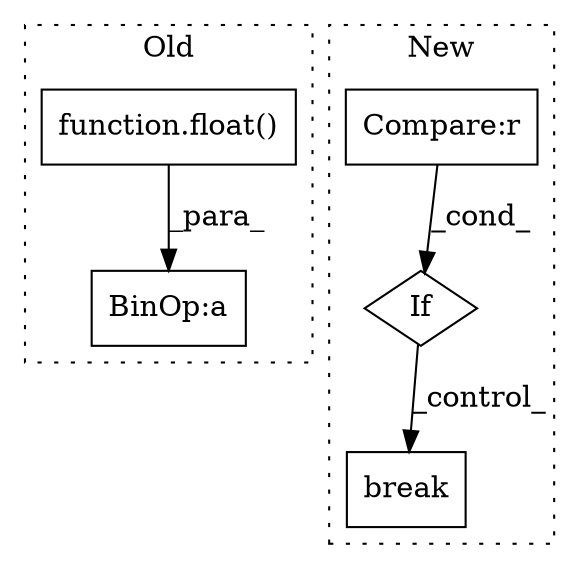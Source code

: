 digraph G {
subgraph cluster0 {
1 [label="function.float()" a="75" s="5122,5135" l="6,1" shape="box"];
5 [label="BinOp:a" a="82" s="5136" l="1" shape="box"];
label = "Old";
style="dotted";
}
subgraph cluster1 {
2 [label="break" a="94" s="5256" l="5" shape="box"];
3 [label="If" a="96" s="5211" l="3" shape="diamond"];
4 [label="Compare:r" a="40" s="5229" l="13" shape="box"];
label = "New";
style="dotted";
}
1 -> 5 [label="_para_"];
3 -> 2 [label="_control_"];
4 -> 3 [label="_cond_"];
}